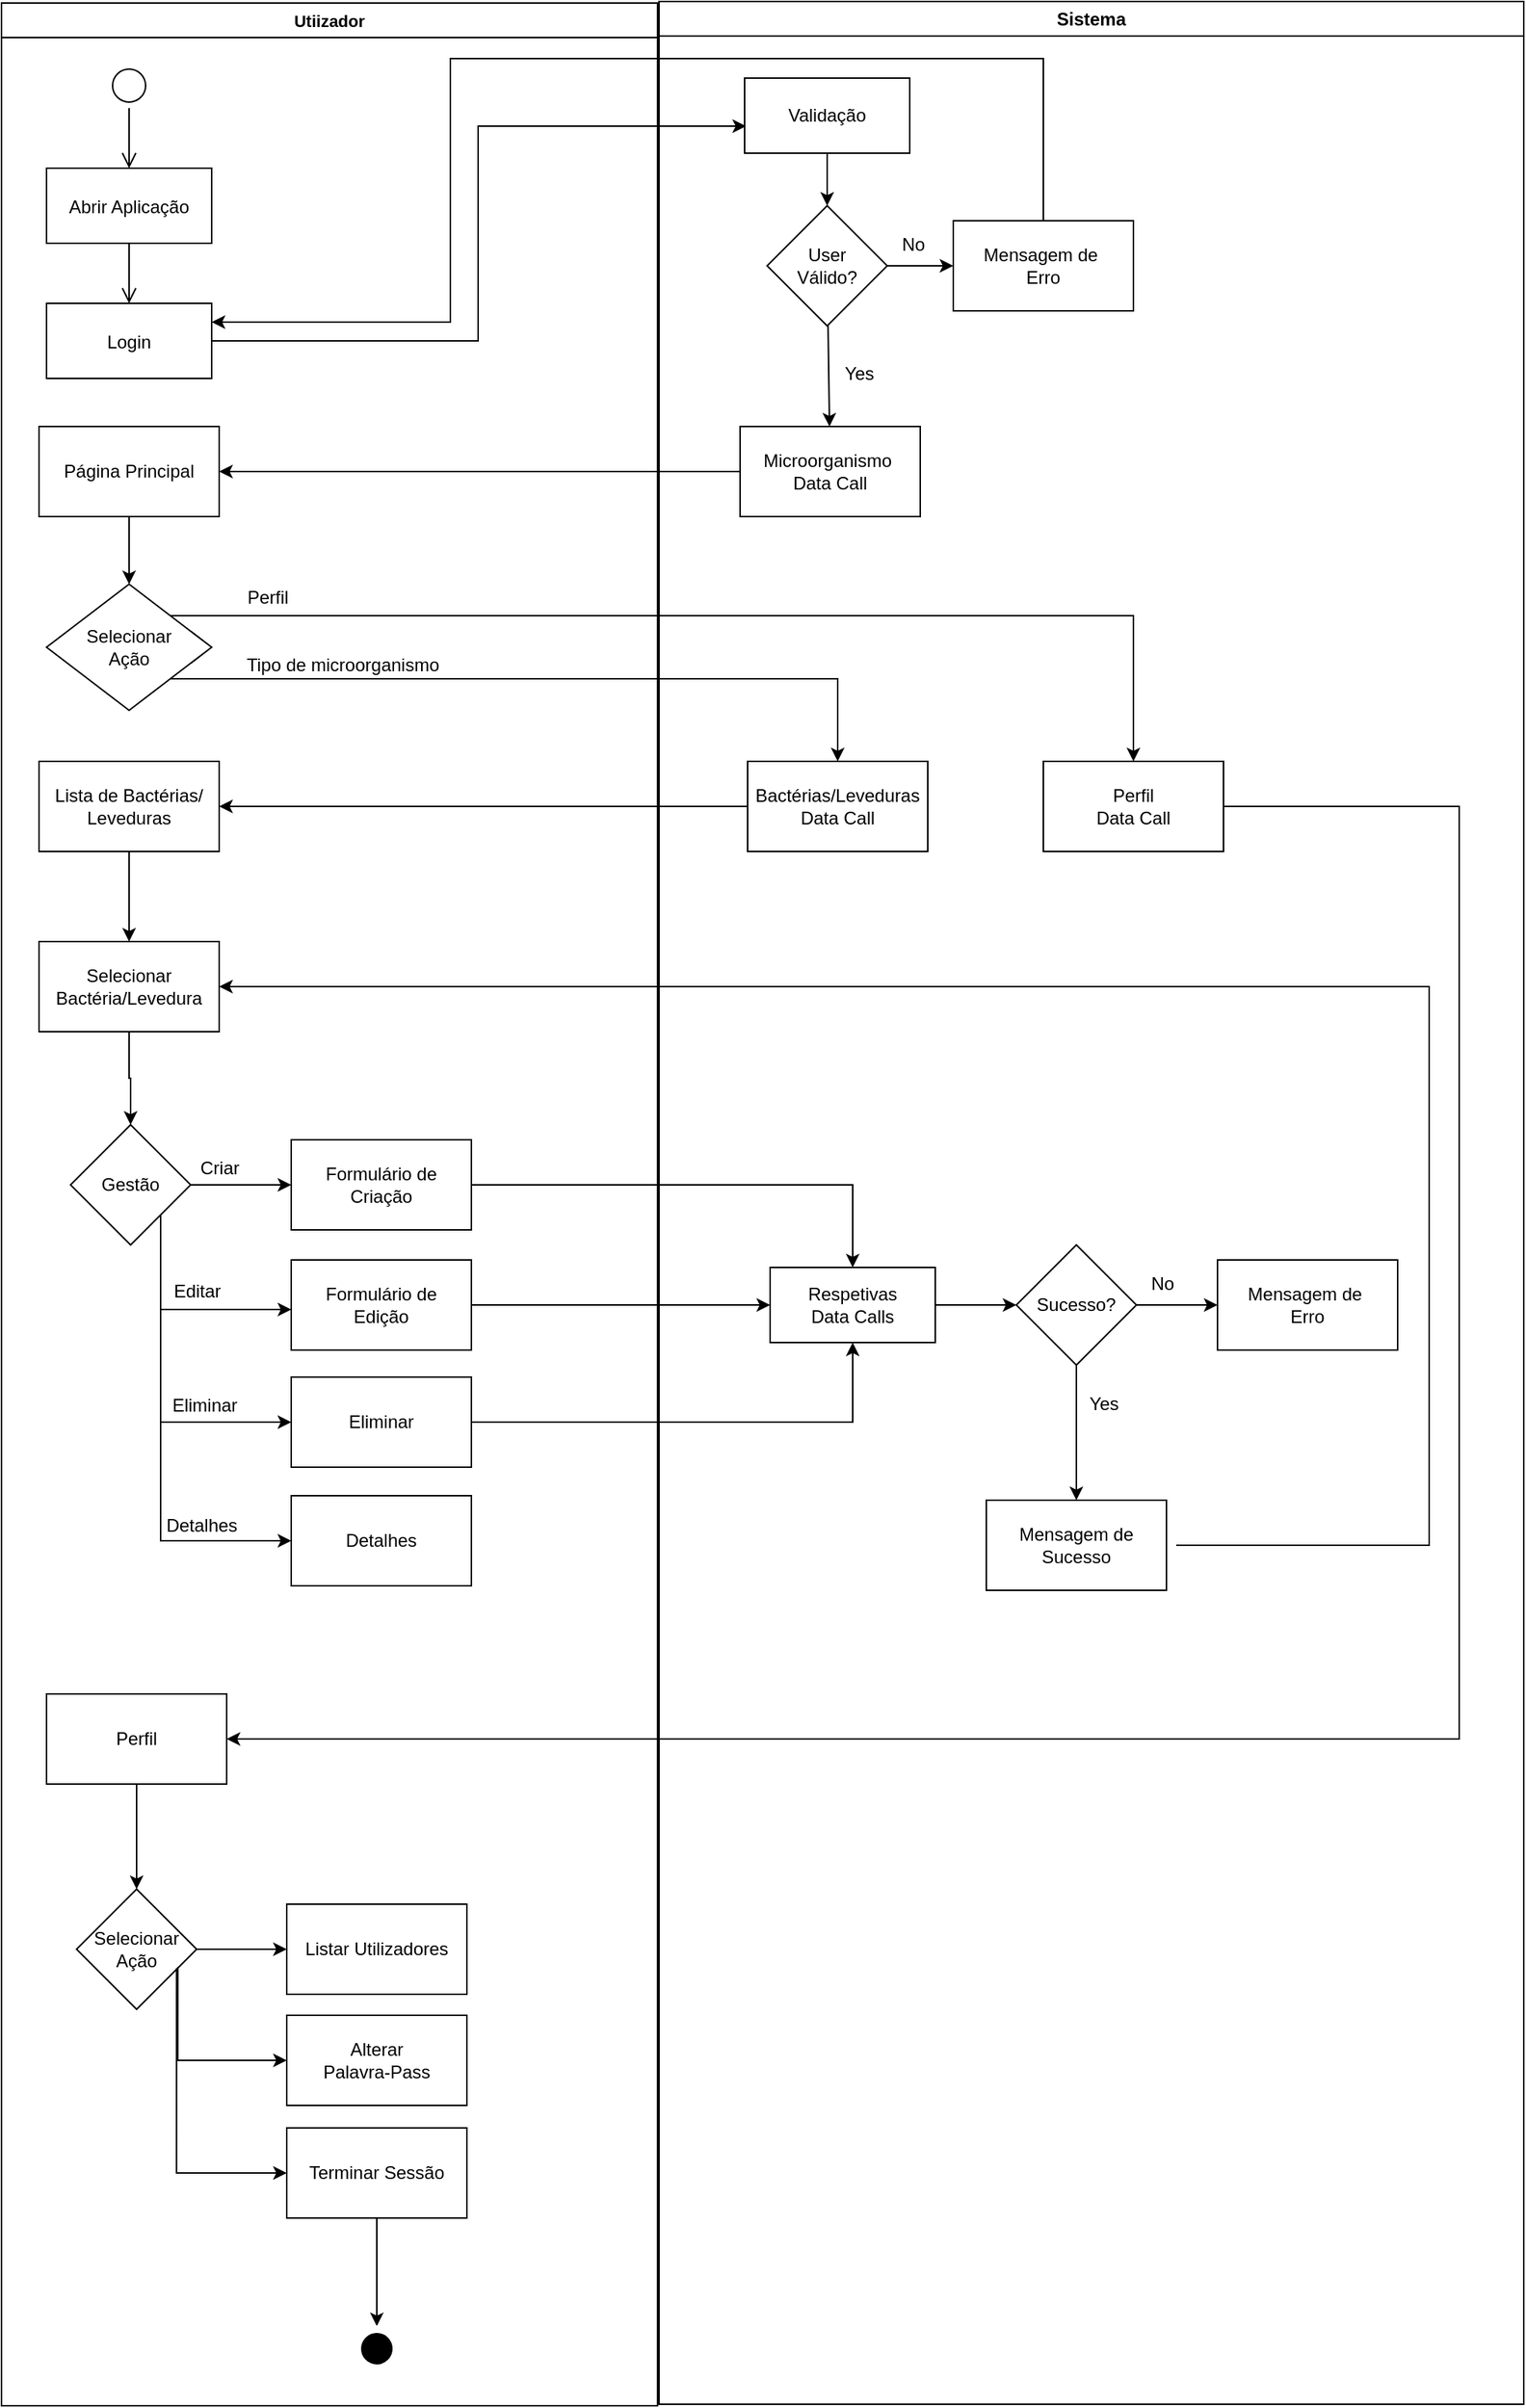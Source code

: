 <mxfile version="24.7.16">
  <diagram name="Page-1" id="e7e014a7-5840-1c2e-5031-d8a46d1fe8dd">
    <mxGraphModel dx="1793" dy="1054" grid="0" gridSize="10" guides="1" tooltips="1" connect="1" arrows="1" fold="1" page="1" pageScale="1" pageWidth="1169" pageHeight="1654" background="#ffffff" math="0" shadow="0">
      <root>
        <mxCell id="0" />
        <mxCell id="1" parent="0" />
        <mxCell id="2" value="Utiizador" style="swimlane;whiteSpace=wrap;labelBackgroundColor=none;fontSize=11;" parent="1" vertex="1">
          <mxGeometry x="120" y="29" width="437" height="1600" as="geometry" />
        </mxCell>
        <mxCell id="5" value="" style="ellipse;shape=startState;labelBackgroundColor=none;" parent="2" vertex="1">
          <mxGeometry x="70" y="40" width="30" height="30" as="geometry" />
        </mxCell>
        <mxCell id="6" value="" style="edgeStyle=elbowEdgeStyle;elbow=horizontal;verticalAlign=bottom;endArrow=open;endSize=8;endFill=1;rounded=0;labelBackgroundColor=none;fontColor=default;" parent="2" source="5" target="7" edge="1">
          <mxGeometry x="100" y="40" as="geometry">
            <mxPoint x="85" y="110" as="targetPoint" />
          </mxGeometry>
        </mxCell>
        <mxCell id="7" value="Abrir Aplicação" style="labelBackgroundColor=none;" parent="2" vertex="1">
          <mxGeometry x="30" y="110" width="110" height="50" as="geometry" />
        </mxCell>
        <mxCell id="6K1Hj72WUw8g_JZl9jF_-43" value="" style="edgeStyle=elbowEdgeStyle;elbow=horizontal;verticalAlign=bottom;endArrow=open;endSize=8;endFill=1;rounded=0;labelBackgroundColor=none;fontColor=default;exitX=0.5;exitY=1;exitDx=0;exitDy=0;" edge="1" parent="2" target="6K1Hj72WUw8g_JZl9jF_-44" source="7">
          <mxGeometry x="-205" y="-88" as="geometry">
            <mxPoint x="85" y="210" as="targetPoint" />
            <mxPoint x="85" y="170" as="sourcePoint" />
          </mxGeometry>
        </mxCell>
        <mxCell id="6K1Hj72WUw8g_JZl9jF_-44" value="Login" style="labelBackgroundColor=none;" vertex="1" parent="2">
          <mxGeometry x="30" y="200" width="110" height="50" as="geometry" />
        </mxCell>
        <mxCell id="6K1Hj72WUw8g_JZl9jF_-62" value="Página Principal" style="rounded=0;whiteSpace=wrap;html=1;labelBackgroundColor=none;" vertex="1" parent="2">
          <mxGeometry x="25" y="282.0" width="120" height="60" as="geometry" />
        </mxCell>
        <mxCell id="6K1Hj72WUw8g_JZl9jF_-87" value="" style="edgeStyle=orthogonalEdgeStyle;rounded=0;orthogonalLoop=1;jettySize=auto;html=1;" edge="1" parent="2" source="6K1Hj72WUw8g_JZl9jF_-84" target="6K1Hj72WUw8g_JZl9jF_-86">
          <mxGeometry relative="1" as="geometry" />
        </mxCell>
        <mxCell id="6K1Hj72WUw8g_JZl9jF_-84" value="&lt;div&gt;Lista de Bactérias/&lt;/div&gt;&lt;div&gt;Leveduras&lt;/div&gt;" style="whiteSpace=wrap;html=1;rounded=0;labelBackgroundColor=none;" vertex="1" parent="2">
          <mxGeometry x="25" y="505" width="120" height="60" as="geometry" />
        </mxCell>
        <mxCell id="6K1Hj72WUw8g_JZl9jF_-86" value="&lt;div&gt;Selecionar&lt;/div&gt;&lt;div&gt;Bactéria/Levedura&lt;/div&gt;" style="whiteSpace=wrap;html=1;rounded=0;labelBackgroundColor=none;" vertex="1" parent="2">
          <mxGeometry x="25" y="625" width="120" height="60" as="geometry" />
        </mxCell>
        <mxCell id="6K1Hj72WUw8g_JZl9jF_-93" value="" style="edgeStyle=orthogonalEdgeStyle;rounded=0;orthogonalLoop=1;jettySize=auto;html=1;exitX=0.5;exitY=1;exitDx=0;exitDy=0;" edge="1" parent="2" source="6K1Hj72WUw8g_JZl9jF_-86" target="6K1Hj72WUw8g_JZl9jF_-92">
          <mxGeometry relative="1" as="geometry">
            <mxPoint x="85" y="697" as="sourcePoint" />
          </mxGeometry>
        </mxCell>
        <mxCell id="6K1Hj72WUw8g_JZl9jF_-95" value="" style="edgeStyle=orthogonalEdgeStyle;rounded=0;orthogonalLoop=1;jettySize=auto;html=1;" edge="1" parent="2" source="6K1Hj72WUw8g_JZl9jF_-92" target="6K1Hj72WUw8g_JZl9jF_-94">
          <mxGeometry relative="1" as="geometry" />
        </mxCell>
        <mxCell id="6K1Hj72WUw8g_JZl9jF_-97" value="" style="edgeStyle=orthogonalEdgeStyle;rounded=0;orthogonalLoop=1;jettySize=auto;html=1;exitX=1;exitY=1;exitDx=0;exitDy=0;" edge="1" parent="2" source="6K1Hj72WUw8g_JZl9jF_-92" target="6K1Hj72WUw8g_JZl9jF_-96">
          <mxGeometry relative="1" as="geometry">
            <Array as="points">
              <mxPoint x="106" y="870" />
            </Array>
          </mxGeometry>
        </mxCell>
        <mxCell id="6K1Hj72WUw8g_JZl9jF_-92" value="Gestão" style="rhombus;whiteSpace=wrap;html=1;rounded=0;labelBackgroundColor=none;" vertex="1" parent="2">
          <mxGeometry x="46" y="747" width="80" height="80" as="geometry" />
        </mxCell>
        <mxCell id="6K1Hj72WUw8g_JZl9jF_-94" value="Formulário de&lt;div&gt;Criação&lt;/div&gt;" style="whiteSpace=wrap;html=1;rounded=0;labelBackgroundColor=none;" vertex="1" parent="2">
          <mxGeometry x="193" y="757" width="120" height="60" as="geometry" />
        </mxCell>
        <mxCell id="6K1Hj72WUw8g_JZl9jF_-96" value="Formulário de&lt;div&gt;Edição&lt;/div&gt;" style="whiteSpace=wrap;html=1;rounded=0;labelBackgroundColor=none;" vertex="1" parent="2">
          <mxGeometry x="193" y="837" width="120" height="60" as="geometry" />
        </mxCell>
        <mxCell id="6K1Hj72WUw8g_JZl9jF_-98" value="" style="edgeStyle=orthogonalEdgeStyle;rounded=0;orthogonalLoop=1;jettySize=auto;html=1;exitX=1;exitY=1;exitDx=0;exitDy=0;" edge="1" parent="2" target="6K1Hj72WUw8g_JZl9jF_-99" source="6K1Hj72WUw8g_JZl9jF_-92">
          <mxGeometry relative="1" as="geometry">
            <mxPoint x="106" y="885" as="sourcePoint" />
            <Array as="points">
              <mxPoint x="106" y="945" />
            </Array>
          </mxGeometry>
        </mxCell>
        <mxCell id="6K1Hj72WUw8g_JZl9jF_-99" value="Eliminar" style="whiteSpace=wrap;html=1;rounded=0;labelBackgroundColor=none;" vertex="1" parent="2">
          <mxGeometry x="193" y="915" width="120" height="60" as="geometry" />
        </mxCell>
        <mxCell id="6K1Hj72WUw8g_JZl9jF_-100" value="" style="edgeStyle=orthogonalEdgeStyle;rounded=0;orthogonalLoop=1;jettySize=auto;html=1;exitX=1;exitY=1;exitDx=0;exitDy=0;" edge="1" parent="2" target="6K1Hj72WUw8g_JZl9jF_-101" source="6K1Hj72WUw8g_JZl9jF_-92">
          <mxGeometry relative="1" as="geometry">
            <mxPoint x="95" y="899" as="sourcePoint" />
            <Array as="points">
              <mxPoint x="106" y="1024" />
            </Array>
          </mxGeometry>
        </mxCell>
        <mxCell id="6K1Hj72WUw8g_JZl9jF_-101" value="Detalhes" style="whiteSpace=wrap;html=1;rounded=0;labelBackgroundColor=none;" vertex="1" parent="2">
          <mxGeometry x="193" y="994" width="120" height="60" as="geometry" />
        </mxCell>
        <mxCell id="6K1Hj72WUw8g_JZl9jF_-105" value="Detalhes" style="text;html=1;align=center;verticalAlign=middle;resizable=0;points=[];autosize=1;strokeColor=none;fillColor=none;" vertex="1" parent="2">
          <mxGeometry x="100" y="1001" width="65" height="26" as="geometry" />
        </mxCell>
        <mxCell id="6K1Hj72WUw8g_JZl9jF_-102" value="Criar" style="text;html=1;align=center;verticalAlign=middle;resizable=0;points=[];autosize=1;strokeColor=none;fillColor=none;" vertex="1" parent="2">
          <mxGeometry x="123" y="763" width="44" height="26" as="geometry" />
        </mxCell>
        <mxCell id="6K1Hj72WUw8g_JZl9jF_-103" value="Editar" style="text;html=1;align=center;verticalAlign=middle;resizable=0;points=[];autosize=1;strokeColor=none;fillColor=none;" vertex="1" parent="2">
          <mxGeometry x="105" y="845" width="49" height="26" as="geometry" />
        </mxCell>
        <mxCell id="6K1Hj72WUw8g_JZl9jF_-104" value="Eliminar" style="text;html=1;align=center;verticalAlign=middle;resizable=0;points=[];autosize=1;strokeColor=none;fillColor=none;" vertex="1" parent="2">
          <mxGeometry x="104" y="921" width="61" height="26" as="geometry" />
        </mxCell>
        <mxCell id="6K1Hj72WUw8g_JZl9jF_-140" value="" style="edgeStyle=orthogonalEdgeStyle;rounded=0;orthogonalLoop=1;jettySize=auto;html=1;exitX=0.5;exitY=1;exitDx=0;exitDy=0;" edge="1" parent="2" target="6K1Hj72WUw8g_JZl9jF_-141" source="6K1Hj72WUw8g_JZl9jF_-62">
          <mxGeometry relative="1" as="geometry">
            <mxPoint x="295" y="290" as="sourcePoint" />
          </mxGeometry>
        </mxCell>
        <mxCell id="6K1Hj72WUw8g_JZl9jF_-141" value="Selecionar&lt;div&gt;Ação&lt;/div&gt;" style="rhombus;whiteSpace=wrap;html=1;rounded=0;labelBackgroundColor=none;" vertex="1" parent="2">
          <mxGeometry x="30" y="387" width="110" height="84" as="geometry" />
        </mxCell>
        <mxCell id="6K1Hj72WUw8g_JZl9jF_-144" value="Tipo de microorganismo" style="text;html=1;align=center;verticalAlign=middle;resizable=0;points=[];autosize=1;strokeColor=none;fillColor=none;" vertex="1" parent="2">
          <mxGeometry x="154" y="428" width="146" height="26" as="geometry" />
        </mxCell>
        <mxCell id="6K1Hj72WUw8g_JZl9jF_-147" value="Perfil" style="text;html=1;align=center;verticalAlign=middle;resizable=0;points=[];autosize=1;strokeColor=none;fillColor=none;" vertex="1" parent="2">
          <mxGeometry x="154" y="383" width="45" height="26" as="geometry" />
        </mxCell>
        <mxCell id="6K1Hj72WUw8g_JZl9jF_-151" value="" style="edgeStyle=orthogonalEdgeStyle;rounded=0;orthogonalLoop=1;jettySize=auto;html=1;" edge="1" parent="2" source="6K1Hj72WUw8g_JZl9jF_-148" target="6K1Hj72WUw8g_JZl9jF_-150">
          <mxGeometry relative="1" as="geometry" />
        </mxCell>
        <mxCell id="6K1Hj72WUw8g_JZl9jF_-148" value="Perfil" style="whiteSpace=wrap;html=1;rounded=0;labelBackgroundColor=none;" vertex="1" parent="2">
          <mxGeometry x="30" y="1126" width="120" height="60" as="geometry" />
        </mxCell>
        <mxCell id="6K1Hj72WUw8g_JZl9jF_-153" value="" style="edgeStyle=orthogonalEdgeStyle;rounded=0;orthogonalLoop=1;jettySize=auto;html=1;" edge="1" parent="2" source="6K1Hj72WUw8g_JZl9jF_-150" target="6K1Hj72WUw8g_JZl9jF_-152">
          <mxGeometry relative="1" as="geometry" />
        </mxCell>
        <mxCell id="6K1Hj72WUw8g_JZl9jF_-150" value="Selecionar&lt;div&gt;Ação&lt;/div&gt;" style="rhombus;whiteSpace=wrap;html=1;rounded=0;labelBackgroundColor=none;" vertex="1" parent="2">
          <mxGeometry x="50" y="1256" width="80" height="80" as="geometry" />
        </mxCell>
        <mxCell id="6K1Hj72WUw8g_JZl9jF_-152" value="Listar Utilizadores" style="whiteSpace=wrap;html=1;rounded=0;labelBackgroundColor=none;" vertex="1" parent="2">
          <mxGeometry x="190" y="1266" width="120" height="60" as="geometry" />
        </mxCell>
        <mxCell id="6K1Hj72WUw8g_JZl9jF_-154" value="" style="edgeStyle=orthogonalEdgeStyle;rounded=0;orthogonalLoop=1;jettySize=auto;html=1;exitX=0.843;exitY=0.648;exitDx=0;exitDy=0;exitPerimeter=0;entryX=0;entryY=0.5;entryDx=0;entryDy=0;" edge="1" parent="2" target="6K1Hj72WUw8g_JZl9jF_-155" source="6K1Hj72WUw8g_JZl9jF_-150">
          <mxGeometry relative="1" as="geometry">
            <mxPoint x="119.96" y="1315" as="sourcePoint" />
            <mxPoint x="193" y="1377.4" as="targetPoint" />
            <Array as="points">
              <mxPoint x="117" y="1370" />
            </Array>
          </mxGeometry>
        </mxCell>
        <mxCell id="6K1Hj72WUw8g_JZl9jF_-155" value="Alterar&lt;div&gt;Palavra-Pass&lt;/div&gt;" style="whiteSpace=wrap;html=1;rounded=0;labelBackgroundColor=none;" vertex="1" parent="2">
          <mxGeometry x="190" y="1340" width="120" height="60" as="geometry" />
        </mxCell>
        <mxCell id="6K1Hj72WUw8g_JZl9jF_-156" value="" style="edgeStyle=orthogonalEdgeStyle;rounded=0;orthogonalLoop=1;jettySize=auto;html=1;exitX=0.833;exitY=0.66;exitDx=0;exitDy=0;exitPerimeter=0;entryX=0;entryY=0.5;entryDx=0;entryDy=0;" edge="1" parent="2" target="6K1Hj72WUw8g_JZl9jF_-157" source="6K1Hj72WUw8g_JZl9jF_-150">
          <mxGeometry relative="1" as="geometry">
            <mxPoint x="117" y="1383" as="sourcePoint" />
            <mxPoint x="193" y="1452.4" as="targetPoint" />
            <Array as="points">
              <mxPoint x="117" y="1445" />
            </Array>
          </mxGeometry>
        </mxCell>
        <mxCell id="6K1Hj72WUw8g_JZl9jF_-160" value="" style="edgeStyle=orthogonalEdgeStyle;rounded=0;orthogonalLoop=1;jettySize=auto;html=1;entryX=0.5;entryY=0;entryDx=0;entryDy=0;" edge="1" parent="2" source="6K1Hj72WUw8g_JZl9jF_-157" target="6K1Hj72WUw8g_JZl9jF_-158">
          <mxGeometry relative="1" as="geometry">
            <mxPoint x="250" y="1542" as="targetPoint" />
          </mxGeometry>
        </mxCell>
        <mxCell id="6K1Hj72WUw8g_JZl9jF_-157" value="Terminar Sessão" style="whiteSpace=wrap;html=1;rounded=0;labelBackgroundColor=none;" vertex="1" parent="2">
          <mxGeometry x="190" y="1415" width="120" height="60" as="geometry" />
        </mxCell>
        <mxCell id="6K1Hj72WUw8g_JZl9jF_-158" value="" style="ellipse;html=1;shape=endState;fillColor=#000000;strokeColor=#FFFFFF;" vertex="1" parent="2">
          <mxGeometry x="235" y="1547" width="30" height="30" as="geometry" />
        </mxCell>
        <mxCell id="3" value="Sistema" style="swimlane;whiteSpace=wrap;labelBackgroundColor=none;" parent="1" vertex="1">
          <mxGeometry x="558" y="28" width="576" height="1600" as="geometry" />
        </mxCell>
        <mxCell id="6K1Hj72WUw8g_JZl9jF_-61" value="" style="edgeStyle=orthogonalEdgeStyle;rounded=0;orthogonalLoop=1;jettySize=auto;html=1;" edge="1" parent="3" source="6K1Hj72WUw8g_JZl9jF_-58" target="6K1Hj72WUw8g_JZl9jF_-60">
          <mxGeometry relative="1" as="geometry" />
        </mxCell>
        <mxCell id="6K1Hj72WUw8g_JZl9jF_-66" value="" style="edgeStyle=orthogonalEdgeStyle;rounded=0;orthogonalLoop=1;jettySize=auto;html=1;" edge="1" parent="3" source="6K1Hj72WUw8g_JZl9jF_-60" target="6K1Hj72WUw8g_JZl9jF_-65">
          <mxGeometry relative="1" as="geometry" />
        </mxCell>
        <mxCell id="6K1Hj72WUw8g_JZl9jF_-58" value="Validação" style="whiteSpace=wrap;html=1;labelBackgroundColor=none;" vertex="1" parent="3">
          <mxGeometry x="57" y="51" width="110" height="50" as="geometry" />
        </mxCell>
        <mxCell id="6K1Hj72WUw8g_JZl9jF_-76" value="" style="rounded=0;orthogonalLoop=1;jettySize=auto;html=1;" edge="1" parent="3" source="6K1Hj72WUw8g_JZl9jF_-60" target="6K1Hj72WUw8g_JZl9jF_-75">
          <mxGeometry relative="1" as="geometry" />
        </mxCell>
        <mxCell id="6K1Hj72WUw8g_JZl9jF_-60" value="User&lt;div&gt;Válido?&lt;/div&gt;" style="rhombus;whiteSpace=wrap;html=1;labelBackgroundColor=none;" vertex="1" parent="3">
          <mxGeometry x="72" y="136" width="80" height="80" as="geometry" />
        </mxCell>
        <mxCell id="6K1Hj72WUw8g_JZl9jF_-65" value="Mensagem de&amp;nbsp;&lt;div&gt;Erro&lt;/div&gt;" style="whiteSpace=wrap;html=1;labelBackgroundColor=none;" vertex="1" parent="3">
          <mxGeometry x="196" y="146" width="120" height="60" as="geometry" />
        </mxCell>
        <mxCell id="6K1Hj72WUw8g_JZl9jF_-74" value="No" style="text;html=1;align=center;verticalAlign=middle;resizable=0;points=[];autosize=1;strokeColor=none;fillColor=none;" vertex="1" parent="3">
          <mxGeometry x="152" y="149" width="33" height="26" as="geometry" />
        </mxCell>
        <mxCell id="6K1Hj72WUw8g_JZl9jF_-75" value="Microorganismo&amp;nbsp;&lt;div&gt;&lt;div&gt;Data Call&lt;/div&gt;&lt;/div&gt;" style="whiteSpace=wrap;html=1;labelBackgroundColor=none;" vertex="1" parent="3">
          <mxGeometry x="54" y="283" width="120" height="60" as="geometry" />
        </mxCell>
        <mxCell id="6K1Hj72WUw8g_JZl9jF_-77" value="Yes" style="text;html=1;align=center;verticalAlign=middle;resizable=0;points=[];autosize=1;strokeColor=none;fillColor=none;" vertex="1" parent="3">
          <mxGeometry x="114" y="235" width="38" height="26" as="geometry" />
        </mxCell>
        <mxCell id="6K1Hj72WUw8g_JZl9jF_-80" value="Bactérias/Leveduras&lt;div&gt;Data Call&lt;/div&gt;" style="whiteSpace=wrap;html=1;rounded=0;labelBackgroundColor=none;" vertex="1" parent="3">
          <mxGeometry x="59" y="506.0" width="120" height="60" as="geometry" />
        </mxCell>
        <mxCell id="6K1Hj72WUw8g_JZl9jF_-119" value="" style="edgeStyle=orthogonalEdgeStyle;rounded=0;orthogonalLoop=1;jettySize=auto;html=1;" edge="1" parent="3" source="6K1Hj72WUw8g_JZl9jF_-112" target="6K1Hj72WUw8g_JZl9jF_-118">
          <mxGeometry relative="1" as="geometry" />
        </mxCell>
        <mxCell id="6K1Hj72WUw8g_JZl9jF_-112" value="Respetivas&lt;div&gt;Data Calls&lt;/div&gt;" style="html=1;whiteSpace=wrap;" vertex="1" parent="3">
          <mxGeometry x="74" y="843" width="110" height="50" as="geometry" />
        </mxCell>
        <mxCell id="6K1Hj72WUw8g_JZl9jF_-121" value="" style="edgeStyle=orthogonalEdgeStyle;rounded=0;orthogonalLoop=1;jettySize=auto;html=1;" edge="1" parent="3" source="6K1Hj72WUw8g_JZl9jF_-118" target="6K1Hj72WUw8g_JZl9jF_-120">
          <mxGeometry relative="1" as="geometry" />
        </mxCell>
        <mxCell id="6K1Hj72WUw8g_JZl9jF_-124" value="" style="edgeStyle=orthogonalEdgeStyle;rounded=0;orthogonalLoop=1;jettySize=auto;html=1;" edge="1" parent="3" source="6K1Hj72WUw8g_JZl9jF_-118" target="6K1Hj72WUw8g_JZl9jF_-123">
          <mxGeometry relative="1" as="geometry" />
        </mxCell>
        <mxCell id="6K1Hj72WUw8g_JZl9jF_-118" value="Sucesso?" style="rhombus;whiteSpace=wrap;html=1;" vertex="1" parent="3">
          <mxGeometry x="238" y="828" width="80" height="80" as="geometry" />
        </mxCell>
        <mxCell id="6K1Hj72WUw8g_JZl9jF_-120" value="Mensagem de&amp;nbsp;&lt;div&gt;Erro&lt;/div&gt;" style="whiteSpace=wrap;html=1;" vertex="1" parent="3">
          <mxGeometry x="372" y="838" width="120" height="60" as="geometry" />
        </mxCell>
        <mxCell id="6K1Hj72WUw8g_JZl9jF_-122" value="No" style="text;html=1;align=center;verticalAlign=middle;resizable=0;points=[];autosize=1;strokeColor=none;fillColor=none;" vertex="1" parent="3">
          <mxGeometry x="318" y="841" width="33" height="26" as="geometry" />
        </mxCell>
        <mxCell id="6K1Hj72WUw8g_JZl9jF_-123" value="Mensagem de Sucesso" style="whiteSpace=wrap;html=1;" vertex="1" parent="3">
          <mxGeometry x="218" y="998" width="120" height="60" as="geometry" />
        </mxCell>
        <mxCell id="6K1Hj72WUw8g_JZl9jF_-125" value="Yes" style="text;html=1;align=center;verticalAlign=middle;resizable=0;points=[];autosize=1;strokeColor=none;fillColor=none;" vertex="1" parent="3">
          <mxGeometry x="277" y="921" width="38" height="26" as="geometry" />
        </mxCell>
        <mxCell id="6K1Hj72WUw8g_JZl9jF_-127" value="" style="edgeStyle=orthogonalEdgeStyle;rounded=0;orthogonalLoop=1;jettySize=auto;html=1;entryX=1;entryY=0.5;entryDx=0;entryDy=0;exitX=1;exitY=0.5;exitDx=0;exitDy=0;" edge="1" parent="3" target="6K1Hj72WUw8g_JZl9jF_-86">
          <mxGeometry relative="1" as="geometry">
            <mxPoint x="344.5" y="1028" as="sourcePoint" />
            <mxPoint x="-285.5" y="656.0" as="targetPoint" />
            <Array as="points">
              <mxPoint x="513" y="1028" />
              <mxPoint x="513" y="656" />
            </Array>
          </mxGeometry>
        </mxCell>
        <mxCell id="6K1Hj72WUw8g_JZl9jF_-145" value="Perfil&lt;div&gt;Data Call&lt;/div&gt;" style="whiteSpace=wrap;html=1;rounded=0;labelBackgroundColor=none;" vertex="1" parent="3">
          <mxGeometry x="256" y="506" width="120" height="60" as="geometry" />
        </mxCell>
        <mxCell id="6K1Hj72WUw8g_JZl9jF_-59" value="" style="rounded=0;orthogonalLoop=1;jettySize=auto;html=1;exitX=1;exitY=0.5;exitDx=0;exitDy=0;entryX=0.009;entryY=0.64;entryDx=0;entryDy=0;entryPerimeter=0;edgeStyle=orthogonalEdgeStyle;" edge="1" parent="1" source="6K1Hj72WUw8g_JZl9jF_-44" target="6K1Hj72WUw8g_JZl9jF_-58">
          <mxGeometry relative="1" as="geometry">
            <mxPoint x="261" y="629.5" as="sourcePoint" />
            <mxPoint x="674" y="373.94" as="targetPoint" />
          </mxGeometry>
        </mxCell>
        <mxCell id="6K1Hj72WUw8g_JZl9jF_-73" value="" style="edgeStyle=orthogonalEdgeStyle;rounded=0;orthogonalLoop=1;jettySize=auto;html=1;entryX=1;entryY=0.25;entryDx=0;entryDy=0;" edge="1" parent="1" source="6K1Hj72WUw8g_JZl9jF_-65" target="6K1Hj72WUw8g_JZl9jF_-44">
          <mxGeometry relative="1" as="geometry">
            <mxPoint x="814" y="94" as="targetPoint" />
            <Array as="points">
              <mxPoint x="814" y="66" />
              <mxPoint x="419" y="66" />
              <mxPoint x="419" y="242" />
            </Array>
          </mxGeometry>
        </mxCell>
        <mxCell id="6K1Hj72WUw8g_JZl9jF_-79" value="" style="rounded=0;orthogonalLoop=1;jettySize=auto;html=1;entryX=1;entryY=0.5;entryDx=0;entryDy=0;" edge="1" parent="1" source="6K1Hj72WUw8g_JZl9jF_-75" target="6K1Hj72WUw8g_JZl9jF_-62">
          <mxGeometry relative="1" as="geometry">
            <mxPoint x="530" y="341" as="targetPoint" />
          </mxGeometry>
        </mxCell>
        <mxCell id="6K1Hj72WUw8g_JZl9jF_-85" value="" style="edgeStyle=orthogonalEdgeStyle;rounded=0;orthogonalLoop=1;jettySize=auto;html=1;" edge="1" parent="1" source="6K1Hj72WUw8g_JZl9jF_-80" target="6K1Hj72WUw8g_JZl9jF_-84">
          <mxGeometry relative="1" as="geometry" />
        </mxCell>
        <mxCell id="6K1Hj72WUw8g_JZl9jF_-114" value="" style="edgeStyle=orthogonalEdgeStyle;rounded=0;orthogonalLoop=1;jettySize=auto;html=1;exitX=1;exitY=0.5;exitDx=0;exitDy=0;" edge="1" parent="1" source="6K1Hj72WUw8g_JZl9jF_-94" target="6K1Hj72WUw8g_JZl9jF_-112">
          <mxGeometry relative="1" as="geometry">
            <mxPoint x="545" y="801" as="sourcePoint" />
          </mxGeometry>
        </mxCell>
        <mxCell id="6K1Hj72WUw8g_JZl9jF_-115" value="" style="rounded=0;orthogonalLoop=1;jettySize=auto;html=1;exitX=1;exitY=0.5;exitDx=0;exitDy=0;entryX=0;entryY=0.5;entryDx=0;entryDy=0;" edge="1" parent="1" source="6K1Hj72WUw8g_JZl9jF_-96" target="6K1Hj72WUw8g_JZl9jF_-112">
          <mxGeometry relative="1" as="geometry">
            <mxPoint x="443" y="708" as="sourcePoint" />
            <mxPoint x="690" y="786" as="targetPoint" />
          </mxGeometry>
        </mxCell>
        <mxCell id="6K1Hj72WUw8g_JZl9jF_-116" value="" style="edgeStyle=orthogonalEdgeStyle;rounded=0;orthogonalLoop=1;jettySize=auto;html=1;exitX=1;exitY=0.5;exitDx=0;exitDy=0;entryX=0.5;entryY=1;entryDx=0;entryDy=0;" edge="1" parent="1" source="6K1Hj72WUw8g_JZl9jF_-99" target="6K1Hj72WUw8g_JZl9jF_-112">
          <mxGeometry relative="1" as="geometry">
            <mxPoint x="452" y="859" as="sourcePoint" />
            <mxPoint x="644" y="882" as="targetPoint" />
          </mxGeometry>
        </mxCell>
        <mxCell id="6K1Hj72WUw8g_JZl9jF_-143" value="" style="edgeStyle=orthogonalEdgeStyle;rounded=0;orthogonalLoop=1;jettySize=auto;html=1;entryX=0.5;entryY=0;entryDx=0;entryDy=0;" edge="1" parent="1" source="6K1Hj72WUw8g_JZl9jF_-141" target="6K1Hj72WUw8g_JZl9jF_-80">
          <mxGeometry relative="1" as="geometry">
            <mxPoint x="302" y="452" as="targetPoint" />
            <Array as="points">
              <mxPoint x="677" y="479" />
            </Array>
          </mxGeometry>
        </mxCell>
        <mxCell id="6K1Hj72WUw8g_JZl9jF_-146" value="" style="edgeStyle=orthogonalEdgeStyle;rounded=0;orthogonalLoop=1;jettySize=auto;html=1;exitX=1;exitY=0;exitDx=0;exitDy=0;" edge="1" parent="1" source="6K1Hj72WUw8g_JZl9jF_-141" target="6K1Hj72WUw8g_JZl9jF_-145">
          <mxGeometry relative="1" as="geometry" />
        </mxCell>
        <mxCell id="6K1Hj72WUw8g_JZl9jF_-149" value="" style="edgeStyle=orthogonalEdgeStyle;rounded=0;orthogonalLoop=1;jettySize=auto;html=1;entryX=1;entryY=0.5;entryDx=0;entryDy=0;" edge="1" parent="1" source="6K1Hj72WUw8g_JZl9jF_-145" target="6K1Hj72WUw8g_JZl9jF_-148">
          <mxGeometry relative="1" as="geometry">
            <Array as="points">
              <mxPoint x="1091" y="564" />
              <mxPoint x="1091" y="1185" />
            </Array>
          </mxGeometry>
        </mxCell>
      </root>
    </mxGraphModel>
  </diagram>
</mxfile>
